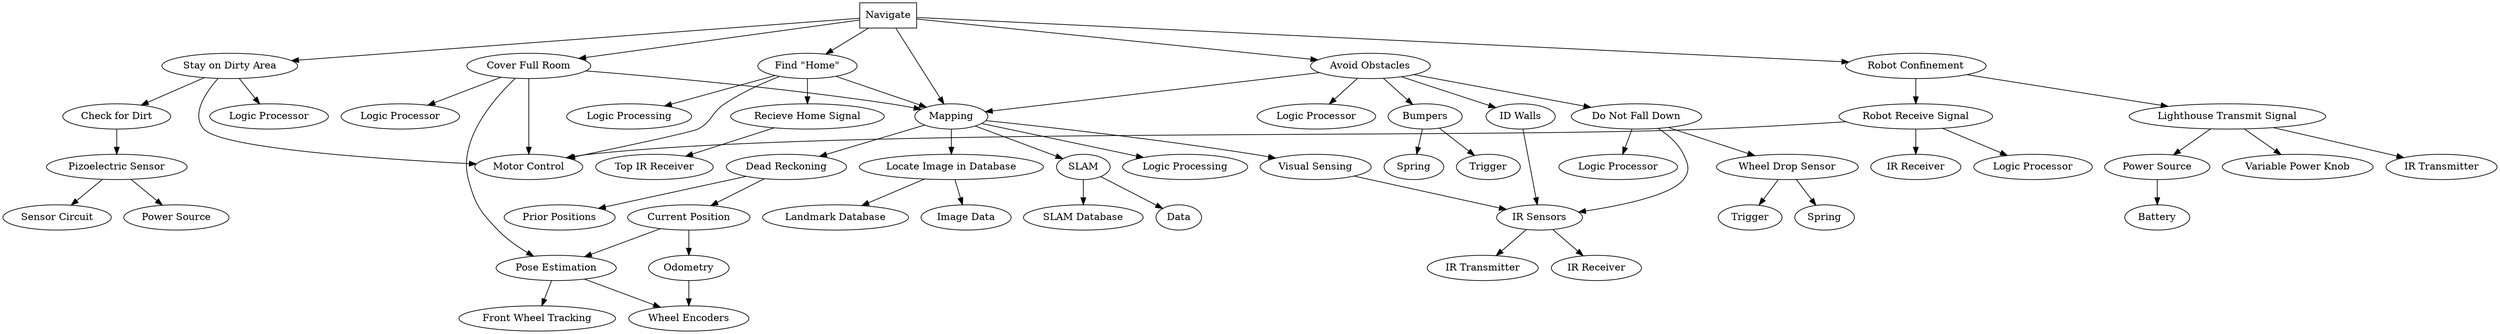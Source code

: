// Roomba Navigate Function
digraph {
	nav [label=Navigate shape=box]
	on_dirt [label="Stay on Dirty Area"]
	is_dirt [label="Check for Dirt"]
	cover_room [label="Cover Full Room"]
	avoid [label="Avoid Obstacles"]
	rcon [label="Robot Confinement"]
	map [label=Mapping]
	home [label="Find \"Home\""]
	pizo [label="Pizoelectric Sensor"]
	"dirt-circuit" [label="Sensor Circuit"]
	power [label="Power Source"]
	"dirt-logic" [label="Logic Processor"]
	motor_control [label="Motor Control"]
	cover_logic [label="Logic Processor"]
	pose [label="Pose Estimation"]
	wheel_enc [label="Wheel Encoders"]
	frnt_track [label="Front Wheel Tracking"]
	bumper [label=Bumpers]
	"bump-trigger" [label=Trigger]
	"bump-spring" [label=Spring]
	"no-fall" [label="Do Not Fall Down"]
	ir [label="IR Sensors"]
	wheel_drop [label="Wheel Drop Sensor"]
	"fall-logic" [label="Logic Processor"]
	"ir-send" [label="IR Transmitter"]
	"ir-rec" [label="IR Receiver"]
	"drop-trigger" [label=Trigger]
	"drop-spring" [label=Spring]
	"see-wall" [label="ID Walls"]
	"avoid-logic" [label="Logic Processor"]
	lighthouse [label="Lighthouse Transmit Signal"]
	lh_pwr [label="Variable Power Knob"]
	lh_ir_trans [label="IR Transmitter"]
	lh_pwr_src [label="Power Source"]
	bat [label=Battery]
	rbt [label="Robot Receive Signal"]
	"rbt-rec" [label="IR Receiver"]
	"rbt-logic" [label="Logic Processor"]
	dead [label="Dead Reckoning"]
	prior [label="Prior Positions"]
	current [label="Current Position"]
	odom [label=Odometry]
	vis [label="Visual Sensing"]
	vis_front_end [label="Locate Image in Database"]
	img [label="Image Data"]
	database [label="Landmark Database"]
	slam [label=SLAM]
	"slam-data" [label=Data]
	"slam-base" [label="SLAM Database"]
	"map-logic" [label="Logic Processing"]
	"home-logic" [label="Logic Processing"]
	"home-sig" [label="Recieve Home Signal"]
	"home-ir" [label="Top IR Receiver"]
	nav -> on_dirt
	nav -> cover_room
	nav -> avoid
	nav -> rcon
	nav -> map
	nav -> home
	on_dirt -> is_dirt
	is_dirt -> pizo
	pizo -> "dirt-circuit"
	pizo -> power
	on_dirt -> "dirt-logic"
	on_dirt -> motor_control
	cover_room -> cover_logic
	cover_room -> map
	cover_room -> pose
	pose -> wheel_enc
	pose -> frnt_track
	cover_room -> motor_control
	avoid -> map
	avoid -> bumper
	bumper -> "bump-trigger"
	bumper -> "bump-spring"
	avoid -> "no-fall"
	"no-fall" -> ir
	"no-fall" -> wheel_drop
	wheel_drop -> "drop-trigger"
	wheel_drop -> "drop-spring"
	"no-fall" -> "fall-logic"
	ir -> "ir-send"
	ir -> "ir-rec"
	avoid -> "see-wall"
	"see-wall" -> ir
	avoid -> "avoid-logic"
	rcon -> lighthouse
	lighthouse -> lh_pwr
	lighthouse -> lh_ir_trans
	lighthouse -> lh_pwr_src
	lh_pwr_src -> bat
	rcon -> rbt
	rbt -> "rbt-rec"
	rbt -> "rbt-logic"
	rbt -> motor_control
	map -> dead
	dead -> prior
	dead -> current
	current -> pose
	current -> odom
	odom -> wheel_enc
	map -> vis
	vis -> ir
	map -> vis_front_end
	vis_front_end -> img
	vis_front_end -> database
	map -> slam
	slam -> "slam-data"
	slam -> "slam-base"
	map -> "map-logic"
	home -> "home-logic"
	home -> motor_control
	home -> "home-sig"
	"home-sig" -> "home-ir"
	home -> map
}

